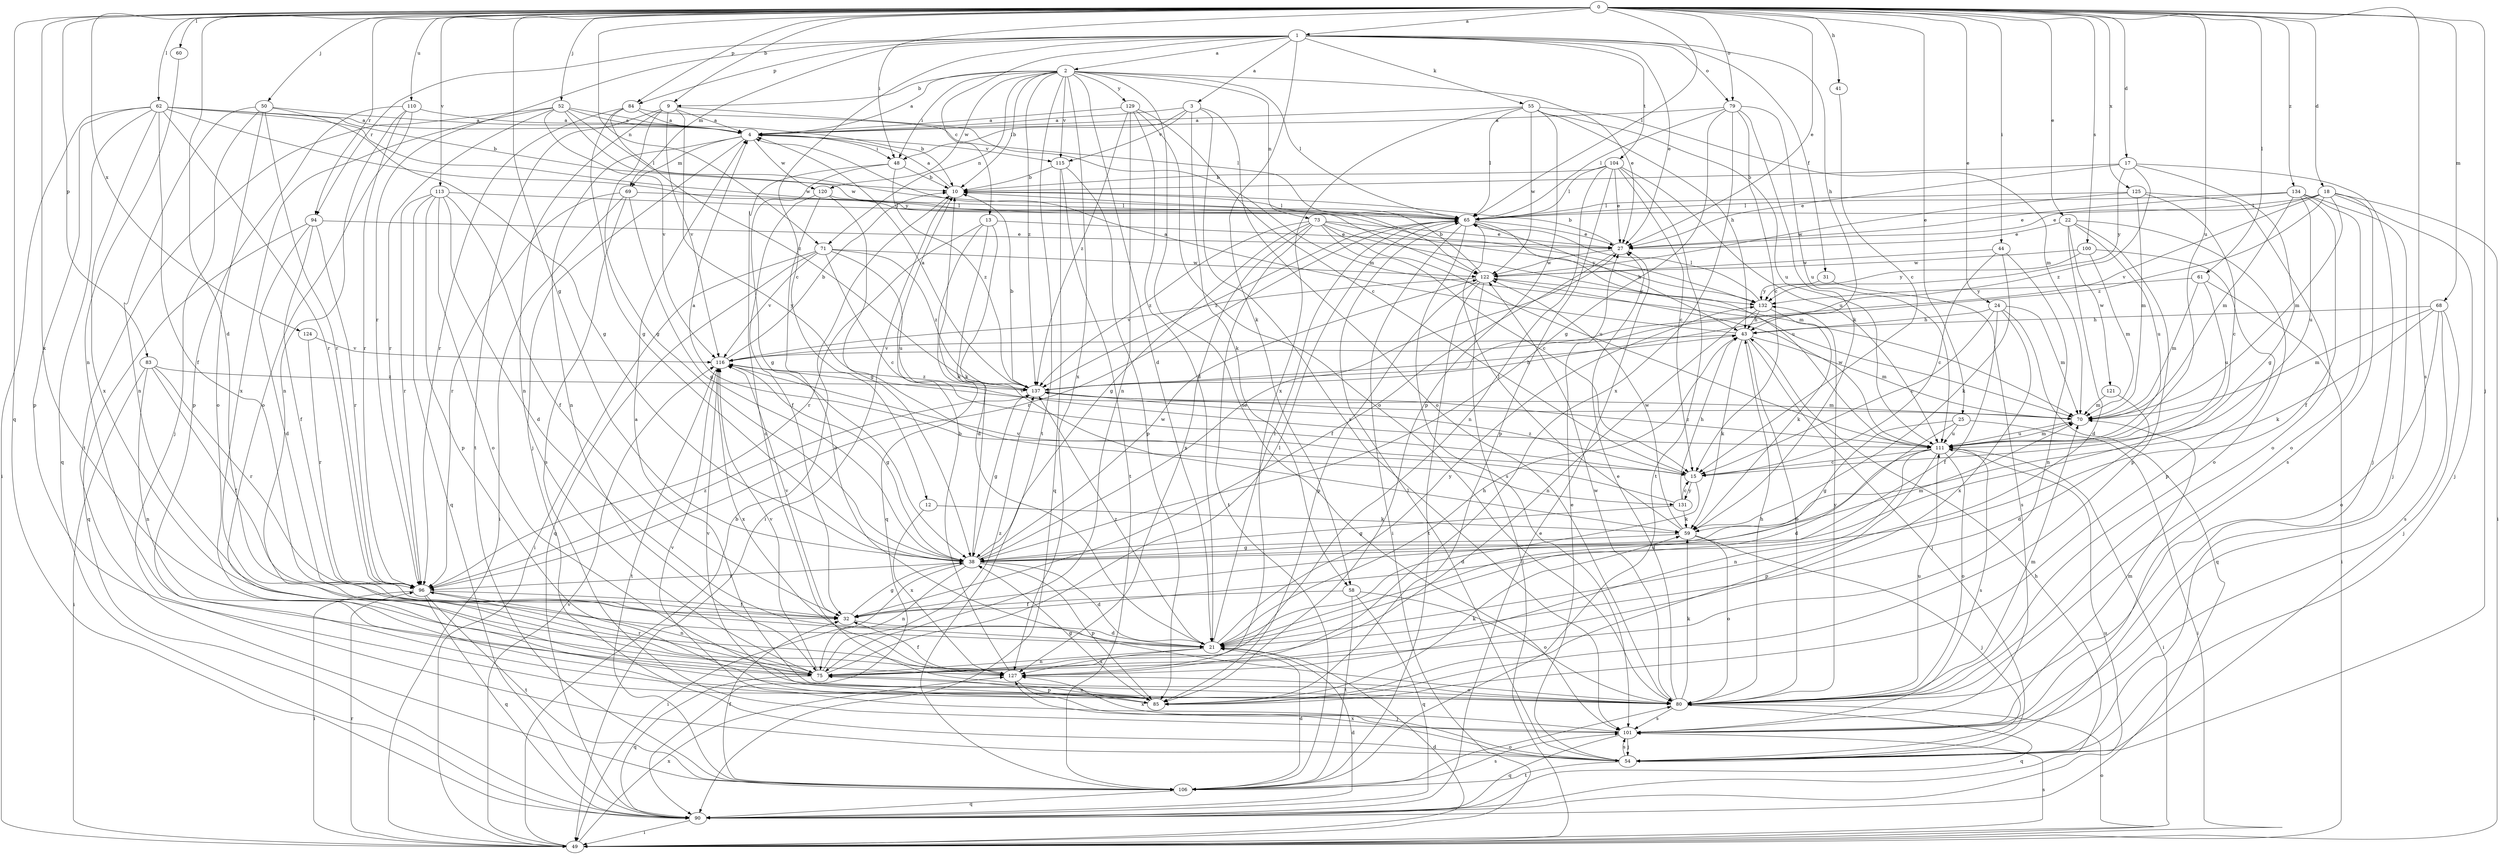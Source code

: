 strict digraph  {
0;
1;
2;
3;
4;
9;
10;
12;
13;
15;
17;
18;
21;
22;
24;
25;
27;
31;
32;
38;
41;
43;
44;
48;
49;
50;
52;
54;
55;
58;
59;
60;
61;
62;
65;
68;
69;
70;
71;
73;
75;
79;
80;
83;
84;
85;
90;
94;
96;
100;
101;
104;
106;
110;
111;
113;
115;
116;
120;
121;
122;
124;
125;
127;
129;
131;
132;
134;
137;
0 -> 1  [label=a];
0 -> 9  [label=b];
0 -> 17  [label=d];
0 -> 18  [label=d];
0 -> 21  [label=d];
0 -> 22  [label=e];
0 -> 24  [label=e];
0 -> 25  [label=e];
0 -> 27  [label=e];
0 -> 38  [label=g];
0 -> 41  [label=h];
0 -> 44  [label=i];
0 -> 48  [label=i];
0 -> 50  [label=j];
0 -> 52  [label=j];
0 -> 54  [label=j];
0 -> 60  [label=l];
0 -> 61  [label=l];
0 -> 62  [label=l];
0 -> 65  [label=l];
0 -> 68  [label=m];
0 -> 71  [label=n];
0 -> 79  [label=o];
0 -> 83  [label=p];
0 -> 84  [label=p];
0 -> 90  [label=q];
0 -> 94  [label=r];
0 -> 100  [label=s];
0 -> 101  [label=s];
0 -> 110  [label=u];
0 -> 111  [label=u];
0 -> 113  [label=v];
0 -> 124  [label=x];
0 -> 125  [label=x];
0 -> 127  [label=x];
0 -> 134  [label=z];
1 -> 2  [label=a];
1 -> 3  [label=a];
1 -> 12  [label=c];
1 -> 13  [label=c];
1 -> 27  [label=e];
1 -> 31  [label=f];
1 -> 43  [label=h];
1 -> 55  [label=k];
1 -> 58  [label=k];
1 -> 69  [label=m];
1 -> 79  [label=o];
1 -> 84  [label=p];
1 -> 94  [label=r];
1 -> 96  [label=r];
1 -> 104  [label=t];
2 -> 4  [label=a];
2 -> 9  [label=b];
2 -> 10  [label=b];
2 -> 21  [label=d];
2 -> 27  [label=e];
2 -> 48  [label=i];
2 -> 65  [label=l];
2 -> 71  [label=n];
2 -> 73  [label=n];
2 -> 101  [label=s];
2 -> 106  [label=t];
2 -> 115  [label=v];
2 -> 120  [label=w];
2 -> 127  [label=x];
2 -> 129  [label=y];
2 -> 137  [label=z];
3 -> 4  [label=a];
3 -> 48  [label=i];
3 -> 58  [label=k];
3 -> 80  [label=o];
3 -> 101  [label=s];
3 -> 115  [label=v];
4 -> 48  [label=i];
4 -> 54  [label=j];
4 -> 69  [label=m];
4 -> 75  [label=n];
4 -> 115  [label=v];
4 -> 120  [label=w];
9 -> 4  [label=a];
9 -> 38  [label=g];
9 -> 70  [label=m];
9 -> 75  [label=n];
9 -> 106  [label=t];
9 -> 116  [label=v];
9 -> 131  [label=y];
10 -> 4  [label=a];
10 -> 49  [label=i];
10 -> 65  [label=l];
12 -> 59  [label=k];
12 -> 127  [label=x];
13 -> 21  [label=d];
13 -> 27  [label=e];
13 -> 59  [label=k];
13 -> 90  [label=q];
13 -> 96  [label=r];
15 -> 4  [label=a];
15 -> 21  [label=d];
15 -> 131  [label=y];
15 -> 137  [label=z];
17 -> 10  [label=b];
17 -> 27  [label=e];
17 -> 38  [label=g];
17 -> 54  [label=j];
17 -> 132  [label=y];
17 -> 137  [label=z];
18 -> 27  [label=e];
18 -> 49  [label=i];
18 -> 54  [label=j];
18 -> 65  [label=l];
18 -> 70  [label=m];
18 -> 101  [label=s];
18 -> 116  [label=v];
18 -> 137  [label=z];
21 -> 43  [label=h];
21 -> 65  [label=l];
21 -> 75  [label=n];
21 -> 127  [label=x];
21 -> 132  [label=y];
21 -> 137  [label=z];
22 -> 21  [label=d];
22 -> 27  [label=e];
22 -> 80  [label=o];
22 -> 85  [label=p];
22 -> 111  [label=u];
22 -> 121  [label=w];
24 -> 15  [label=c];
24 -> 32  [label=f];
24 -> 43  [label=h];
24 -> 70  [label=m];
24 -> 90  [label=q];
24 -> 127  [label=x];
25 -> 21  [label=d];
25 -> 38  [label=g];
25 -> 49  [label=i];
25 -> 111  [label=u];
27 -> 10  [label=b];
27 -> 32  [label=f];
27 -> 122  [label=w];
31 -> 101  [label=s];
31 -> 132  [label=y];
32 -> 21  [label=d];
32 -> 38  [label=g];
32 -> 116  [label=v];
38 -> 10  [label=b];
38 -> 21  [label=d];
38 -> 27  [label=e];
38 -> 49  [label=i];
38 -> 70  [label=m];
38 -> 75  [label=n];
38 -> 85  [label=p];
38 -> 96  [label=r];
38 -> 122  [label=w];
41 -> 15  [label=c];
43 -> 4  [label=a];
43 -> 54  [label=j];
43 -> 59  [label=k];
43 -> 70  [label=m];
43 -> 80  [label=o];
43 -> 116  [label=v];
44 -> 15  [label=c];
44 -> 59  [label=k];
44 -> 75  [label=n];
44 -> 122  [label=w];
48 -> 10  [label=b];
48 -> 38  [label=g];
48 -> 80  [label=o];
48 -> 137  [label=z];
49 -> 10  [label=b];
49 -> 21  [label=d];
49 -> 80  [label=o];
49 -> 96  [label=r];
49 -> 101  [label=s];
49 -> 116  [label=v];
49 -> 127  [label=x];
50 -> 4  [label=a];
50 -> 38  [label=g];
50 -> 54  [label=j];
50 -> 75  [label=n];
50 -> 80  [label=o];
50 -> 96  [label=r];
52 -> 4  [label=a];
52 -> 10  [label=b];
52 -> 65  [label=l];
52 -> 96  [label=r];
52 -> 106  [label=t];
52 -> 116  [label=v];
52 -> 122  [label=w];
52 -> 127  [label=x];
54 -> 27  [label=e];
54 -> 65  [label=l];
54 -> 101  [label=s];
54 -> 106  [label=t];
54 -> 127  [label=x];
55 -> 4  [label=a];
55 -> 43  [label=h];
55 -> 65  [label=l];
55 -> 70  [label=m];
55 -> 85  [label=p];
55 -> 111  [label=u];
55 -> 122  [label=w];
55 -> 127  [label=x];
58 -> 32  [label=f];
58 -> 80  [label=o];
58 -> 90  [label=q];
58 -> 106  [label=t];
59 -> 38  [label=g];
59 -> 54  [label=j];
59 -> 65  [label=l];
59 -> 80  [label=o];
59 -> 122  [label=w];
60 -> 75  [label=n];
61 -> 49  [label=i];
61 -> 70  [label=m];
61 -> 111  [label=u];
61 -> 132  [label=y];
62 -> 4  [label=a];
62 -> 10  [label=b];
62 -> 32  [label=f];
62 -> 49  [label=i];
62 -> 85  [label=p];
62 -> 90  [label=q];
62 -> 96  [label=r];
62 -> 122  [label=w];
62 -> 127  [label=x];
62 -> 132  [label=y];
65 -> 27  [label=e];
65 -> 43  [label=h];
65 -> 49  [label=i];
65 -> 96  [label=r];
65 -> 101  [label=s];
65 -> 111  [label=u];
65 -> 137  [label=z];
68 -> 43  [label=h];
68 -> 54  [label=j];
68 -> 59  [label=k];
68 -> 70  [label=m];
68 -> 80  [label=o];
68 -> 101  [label=s];
69 -> 38  [label=g];
69 -> 49  [label=i];
69 -> 65  [label=l];
69 -> 96  [label=r];
69 -> 101  [label=s];
70 -> 111  [label=u];
70 -> 116  [label=v];
71 -> 15  [label=c];
71 -> 49  [label=i];
71 -> 90  [label=q];
71 -> 111  [label=u];
71 -> 116  [label=v];
71 -> 122  [label=w];
71 -> 137  [label=z];
73 -> 15  [label=c];
73 -> 27  [label=e];
73 -> 38  [label=g];
73 -> 70  [label=m];
73 -> 106  [label=t];
73 -> 111  [label=u];
73 -> 127  [label=x];
73 -> 132  [label=y];
73 -> 137  [label=z];
75 -> 65  [label=l];
75 -> 85  [label=p];
75 -> 90  [label=q];
75 -> 96  [label=r];
75 -> 116  [label=v];
75 -> 137  [label=z];
79 -> 4  [label=a];
79 -> 15  [label=c];
79 -> 38  [label=g];
79 -> 59  [label=k];
79 -> 65  [label=l];
79 -> 111  [label=u];
79 -> 127  [label=x];
80 -> 4  [label=a];
80 -> 27  [label=e];
80 -> 43  [label=h];
80 -> 59  [label=k];
80 -> 70  [label=m];
80 -> 90  [label=q];
80 -> 101  [label=s];
80 -> 111  [label=u];
80 -> 122  [label=w];
80 -> 132  [label=y];
83 -> 32  [label=f];
83 -> 49  [label=i];
83 -> 75  [label=n];
83 -> 96  [label=r];
83 -> 137  [label=z];
84 -> 4  [label=a];
84 -> 38  [label=g];
84 -> 65  [label=l];
84 -> 96  [label=r];
84 -> 137  [label=z];
85 -> 38  [label=g];
85 -> 59  [label=k];
85 -> 75  [label=n];
85 -> 116  [label=v];
90 -> 21  [label=d];
90 -> 27  [label=e];
90 -> 43  [label=h];
90 -> 49  [label=i];
90 -> 111  [label=u];
94 -> 21  [label=d];
94 -> 27  [label=e];
94 -> 32  [label=f];
94 -> 90  [label=q];
94 -> 96  [label=r];
96 -> 32  [label=f];
96 -> 49  [label=i];
96 -> 75  [label=n];
96 -> 90  [label=q];
96 -> 106  [label=t];
96 -> 137  [label=z];
100 -> 70  [label=m];
100 -> 85  [label=p];
100 -> 122  [label=w];
100 -> 132  [label=y];
101 -> 54  [label=j];
101 -> 70  [label=m];
101 -> 90  [label=q];
101 -> 116  [label=v];
101 -> 127  [label=x];
104 -> 10  [label=b];
104 -> 15  [label=c];
104 -> 27  [label=e];
104 -> 65  [label=l];
104 -> 75  [label=n];
104 -> 85  [label=p];
104 -> 106  [label=t];
104 -> 111  [label=u];
106 -> 21  [label=d];
106 -> 32  [label=f];
106 -> 80  [label=o];
106 -> 90  [label=q];
106 -> 101  [label=s];
110 -> 4  [label=a];
110 -> 75  [label=n];
110 -> 80  [label=o];
110 -> 85  [label=p];
110 -> 96  [label=r];
111 -> 15  [label=c];
111 -> 21  [label=d];
111 -> 49  [label=i];
111 -> 70  [label=m];
111 -> 75  [label=n];
111 -> 80  [label=o];
111 -> 85  [label=p];
111 -> 101  [label=s];
111 -> 122  [label=w];
111 -> 137  [label=z];
113 -> 21  [label=d];
113 -> 32  [label=f];
113 -> 65  [label=l];
113 -> 80  [label=o];
113 -> 85  [label=p];
113 -> 90  [label=q];
113 -> 96  [label=r];
115 -> 10  [label=b];
115 -> 85  [label=p];
115 -> 90  [label=q];
115 -> 106  [label=t];
116 -> 10  [label=b];
116 -> 38  [label=g];
116 -> 106  [label=t];
116 -> 127  [label=x];
116 -> 137  [label=z];
120 -> 32  [label=f];
120 -> 38  [label=g];
120 -> 65  [label=l];
120 -> 80  [label=o];
121 -> 21  [label=d];
121 -> 70  [label=m];
122 -> 10  [label=b];
122 -> 49  [label=i];
122 -> 85  [label=p];
122 -> 106  [label=t];
122 -> 116  [label=v];
122 -> 132  [label=y];
124 -> 96  [label=r];
124 -> 116  [label=v];
125 -> 15  [label=c];
125 -> 65  [label=l];
125 -> 70  [label=m];
125 -> 80  [label=o];
125 -> 122  [label=w];
127 -> 10  [label=b];
127 -> 32  [label=f];
127 -> 54  [label=j];
127 -> 80  [label=o];
129 -> 4  [label=a];
129 -> 15  [label=c];
129 -> 21  [label=d];
129 -> 75  [label=n];
129 -> 80  [label=o];
129 -> 137  [label=z];
131 -> 15  [label=c];
131 -> 38  [label=g];
131 -> 43  [label=h];
131 -> 59  [label=k];
131 -> 116  [label=v];
132 -> 43  [label=h];
132 -> 59  [label=k];
132 -> 65  [label=l];
132 -> 75  [label=n];
134 -> 27  [label=e];
134 -> 32  [label=f];
134 -> 54  [label=j];
134 -> 65  [label=l];
134 -> 70  [label=m];
134 -> 80  [label=o];
134 -> 111  [label=u];
137 -> 4  [label=a];
137 -> 10  [label=b];
137 -> 38  [label=g];
137 -> 43  [label=h];
137 -> 70  [label=m];
}
